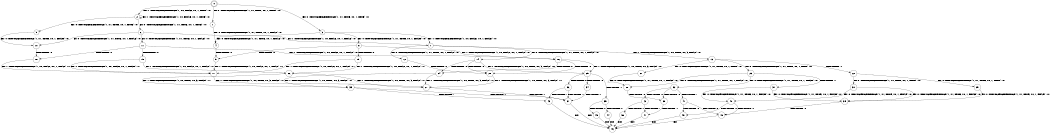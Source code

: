digraph BCG {
size = "7, 10.5";
center = TRUE;
node [shape = circle];
0 [peripheries = 2];
0 -> 1 [label = "EX !0 !ATOMIC_EXCH_BRANCH (1, +1, TRUE, +0, 1, TRUE) !:0:"];
0 -> 2 [label = "EX !1 !ATOMIC_EXCH_BRANCH (1, +0, FALSE, +0, 1, TRUE) !:0:"];
0 -> 3 [label = "EX !0 !ATOMIC_EXCH_BRANCH (1, +1, TRUE, +0, 1, TRUE) !:0:"];
1 -> 4 [label = "EX !0 !ATOMIC_EXCH_BRANCH (1, +1, TRUE, +0, 1, FALSE) !:0:"];
2 -> 5 [label = "EX !0 !ATOMIC_EXCH_BRANCH (1, +1, TRUE, +0, 1, TRUE) !:0:"];
2 -> 6 [label = "EX !0 !ATOMIC_EXCH_BRANCH (1, +1, TRUE, +0, 1, TRUE) !:0:"];
2 -> 2 [label = "EX !1 !ATOMIC_EXCH_BRANCH (1, +0, FALSE, +0, 1, TRUE) !:0:"];
3 -> 4 [label = "EX !0 !ATOMIC_EXCH_BRANCH (1, +1, TRUE, +0, 1, FALSE) !:0:"];
3 -> 7 [label = "EX !1 !ATOMIC_EXCH_BRANCH (1, +0, FALSE, +0, 1, FALSE) !:0:"];
3 -> 8 [label = "EX !0 !ATOMIC_EXCH_BRANCH (1, +1, TRUE, +0, 1, FALSE) !:0:"];
4 -> 9 [label = "TERMINATE !0"];
5 -> 10 [label = "EX !0 !ATOMIC_EXCH_BRANCH (1, +1, TRUE, +0, 1, FALSE) !:0:"];
6 -> 10 [label = "EX !0 !ATOMIC_EXCH_BRANCH (1, +1, TRUE, +0, 1, FALSE) !:0:"];
6 -> 7 [label = "EX !1 !ATOMIC_EXCH_BRANCH (1, +0, FALSE, +0, 1, FALSE) !:0:"];
6 -> 11 [label = "EX !0 !ATOMIC_EXCH_BRANCH (1, +1, TRUE, +0, 1, FALSE) !:0:"];
7 -> 12 [label = "EX !0 !ATOMIC_EXCH_BRANCH (1, +1, TRUE, +0, 1, FALSE) !:0:"];
7 -> 13 [label = "EX !1 !ATOMIC_EXCH_BRANCH (1, +0, TRUE, +0, 3, FALSE) !:0:"];
7 -> 14 [label = "EX !0 !ATOMIC_EXCH_BRANCH (1, +1, TRUE, +0, 1, FALSE) !:0:"];
8 -> 9 [label = "TERMINATE !0"];
8 -> 15 [label = "TERMINATE !0"];
8 -> 16 [label = "EX !1 !ATOMIC_EXCH_BRANCH (1, +0, FALSE, +0, 1, FALSE) !:0:"];
9 -> 17 [label = "EX !1 !ATOMIC_EXCH_BRANCH (1, +0, FALSE, +0, 1, FALSE) !:1:"];
10 -> 18 [label = "TERMINATE !0"];
11 -> 18 [label = "TERMINATE !0"];
11 -> 19 [label = "TERMINATE !0"];
11 -> 16 [label = "EX !1 !ATOMIC_EXCH_BRANCH (1, +0, FALSE, +0, 1, FALSE) !:0:"];
12 -> 20 [label = "TERMINATE !0"];
13 -> 21 [label = "EX !0 !ATOMIC_EXCH_BRANCH (1, +1, TRUE, +0, 1, TRUE) !:0:"];
13 -> 22 [label = "TERMINATE !1"];
13 -> 23 [label = "EX !0 !ATOMIC_EXCH_BRANCH (1, +1, TRUE, +0, 1, TRUE) !:0:"];
14 -> 20 [label = "TERMINATE !0"];
14 -> 24 [label = "TERMINATE !0"];
14 -> 25 [label = "EX !1 !ATOMIC_EXCH_BRANCH (1, +0, TRUE, +0, 3, FALSE) !:0:"];
15 -> 17 [label = "EX !1 !ATOMIC_EXCH_BRANCH (1, +0, FALSE, +0, 1, FALSE) !:1:"];
15 -> 26 [label = "EX !1 !ATOMIC_EXCH_BRANCH (1, +0, FALSE, +0, 1, FALSE) !:1:"];
16 -> 20 [label = "TERMINATE !0"];
16 -> 24 [label = "TERMINATE !0"];
16 -> 25 [label = "EX !1 !ATOMIC_EXCH_BRANCH (1, +0, TRUE, +0, 3, FALSE) !:0:"];
17 -> 27 [label = "EX !1 !ATOMIC_EXCH_BRANCH (1, +0, TRUE, +0, 3, FALSE) !:1:"];
18 -> 17 [label = "EX !1 !ATOMIC_EXCH_BRANCH (1, +0, FALSE, +0, 1, FALSE) !:1:"];
19 -> 17 [label = "EX !1 !ATOMIC_EXCH_BRANCH (1, +0, FALSE, +0, 1, FALSE) !:1:"];
19 -> 26 [label = "EX !1 !ATOMIC_EXCH_BRANCH (1, +0, FALSE, +0, 1, FALSE) !:1:"];
20 -> 27 [label = "EX !1 !ATOMIC_EXCH_BRANCH (1, +0, TRUE, +0, 3, FALSE) !:1:"];
21 -> 28 [label = "EX !0 !ATOMIC_EXCH_BRANCH (1, +1, TRUE, +0, 1, FALSE) !:0:"];
22 -> 29 [label = "EX !0 !ATOMIC_EXCH_BRANCH (1, +1, TRUE, +0, 1, TRUE) !:0:"];
22 -> 30 [label = "EX !0 !ATOMIC_EXCH_BRANCH (1, +1, TRUE, +0, 1, TRUE) !:0:"];
23 -> 28 [label = "EX !0 !ATOMIC_EXCH_BRANCH (1, +1, TRUE, +0, 1, FALSE) !:0:"];
23 -> 31 [label = "TERMINATE !1"];
23 -> 32 [label = "EX !0 !ATOMIC_EXCH_BRANCH (1, +1, TRUE, +0, 1, FALSE) !:0:"];
24 -> 27 [label = "EX !1 !ATOMIC_EXCH_BRANCH (1, +0, TRUE, +0, 3, FALSE) !:1:"];
24 -> 33 [label = "EX !1 !ATOMIC_EXCH_BRANCH (1, +0, TRUE, +0, 3, FALSE) !:1:"];
25 -> 34 [label = "TERMINATE !0"];
25 -> 35 [label = "TERMINATE !1"];
25 -> 36 [label = "TERMINATE !0"];
26 -> 27 [label = "EX !1 !ATOMIC_EXCH_BRANCH (1, +0, TRUE, +0, 3, FALSE) !:1:"];
26 -> 33 [label = "EX !1 !ATOMIC_EXCH_BRANCH (1, +0, TRUE, +0, 3, FALSE) !:1:"];
27 -> 37 [label = "TERMINATE !1"];
28 -> 38 [label = "TERMINATE !0"];
29 -> 39 [label = "EX !0 !ATOMIC_EXCH_BRANCH (1, +1, TRUE, +0, 1, FALSE) !:0:"];
30 -> 39 [label = "EX !0 !ATOMIC_EXCH_BRANCH (1, +1, TRUE, +0, 1, FALSE) !:0:"];
30 -> 40 [label = "EX !0 !ATOMIC_EXCH_BRANCH (1, +1, TRUE, +0, 1, FALSE) !:0:"];
31 -> 39 [label = "EX !0 !ATOMIC_EXCH_BRANCH (1, +1, TRUE, +0, 1, FALSE) !:0:"];
31 -> 40 [label = "EX !0 !ATOMIC_EXCH_BRANCH (1, +1, TRUE, +0, 1, FALSE) !:0:"];
32 -> 38 [label = "TERMINATE !0"];
32 -> 41 [label = "TERMINATE !1"];
32 -> 42 [label = "TERMINATE !0"];
33 -> 37 [label = "TERMINATE !1"];
33 -> 43 [label = "TERMINATE !1"];
34 -> 37 [label = "TERMINATE !1"];
35 -> 44 [label = "TERMINATE !0"];
35 -> 45 [label = "TERMINATE !0"];
36 -> 37 [label = "TERMINATE !1"];
36 -> 43 [label = "TERMINATE !1"];
37 -> 46 [label = "exit"];
38 -> 47 [label = "TERMINATE !1"];
39 -> 48 [label = "TERMINATE !0"];
40 -> 48 [label = "TERMINATE !0"];
40 -> 49 [label = "TERMINATE !0"];
41 -> 48 [label = "TERMINATE !0"];
41 -> 49 [label = "TERMINATE !0"];
42 -> 47 [label = "TERMINATE !1"];
42 -> 50 [label = "TERMINATE !1"];
43 -> 46 [label = "exit"];
44 -> 46 [label = "exit"];
45 -> 46 [label = "exit"];
47 -> 46 [label = "exit"];
48 -> 46 [label = "exit"];
49 -> 46 [label = "exit"];
50 -> 46 [label = "exit"];
}
